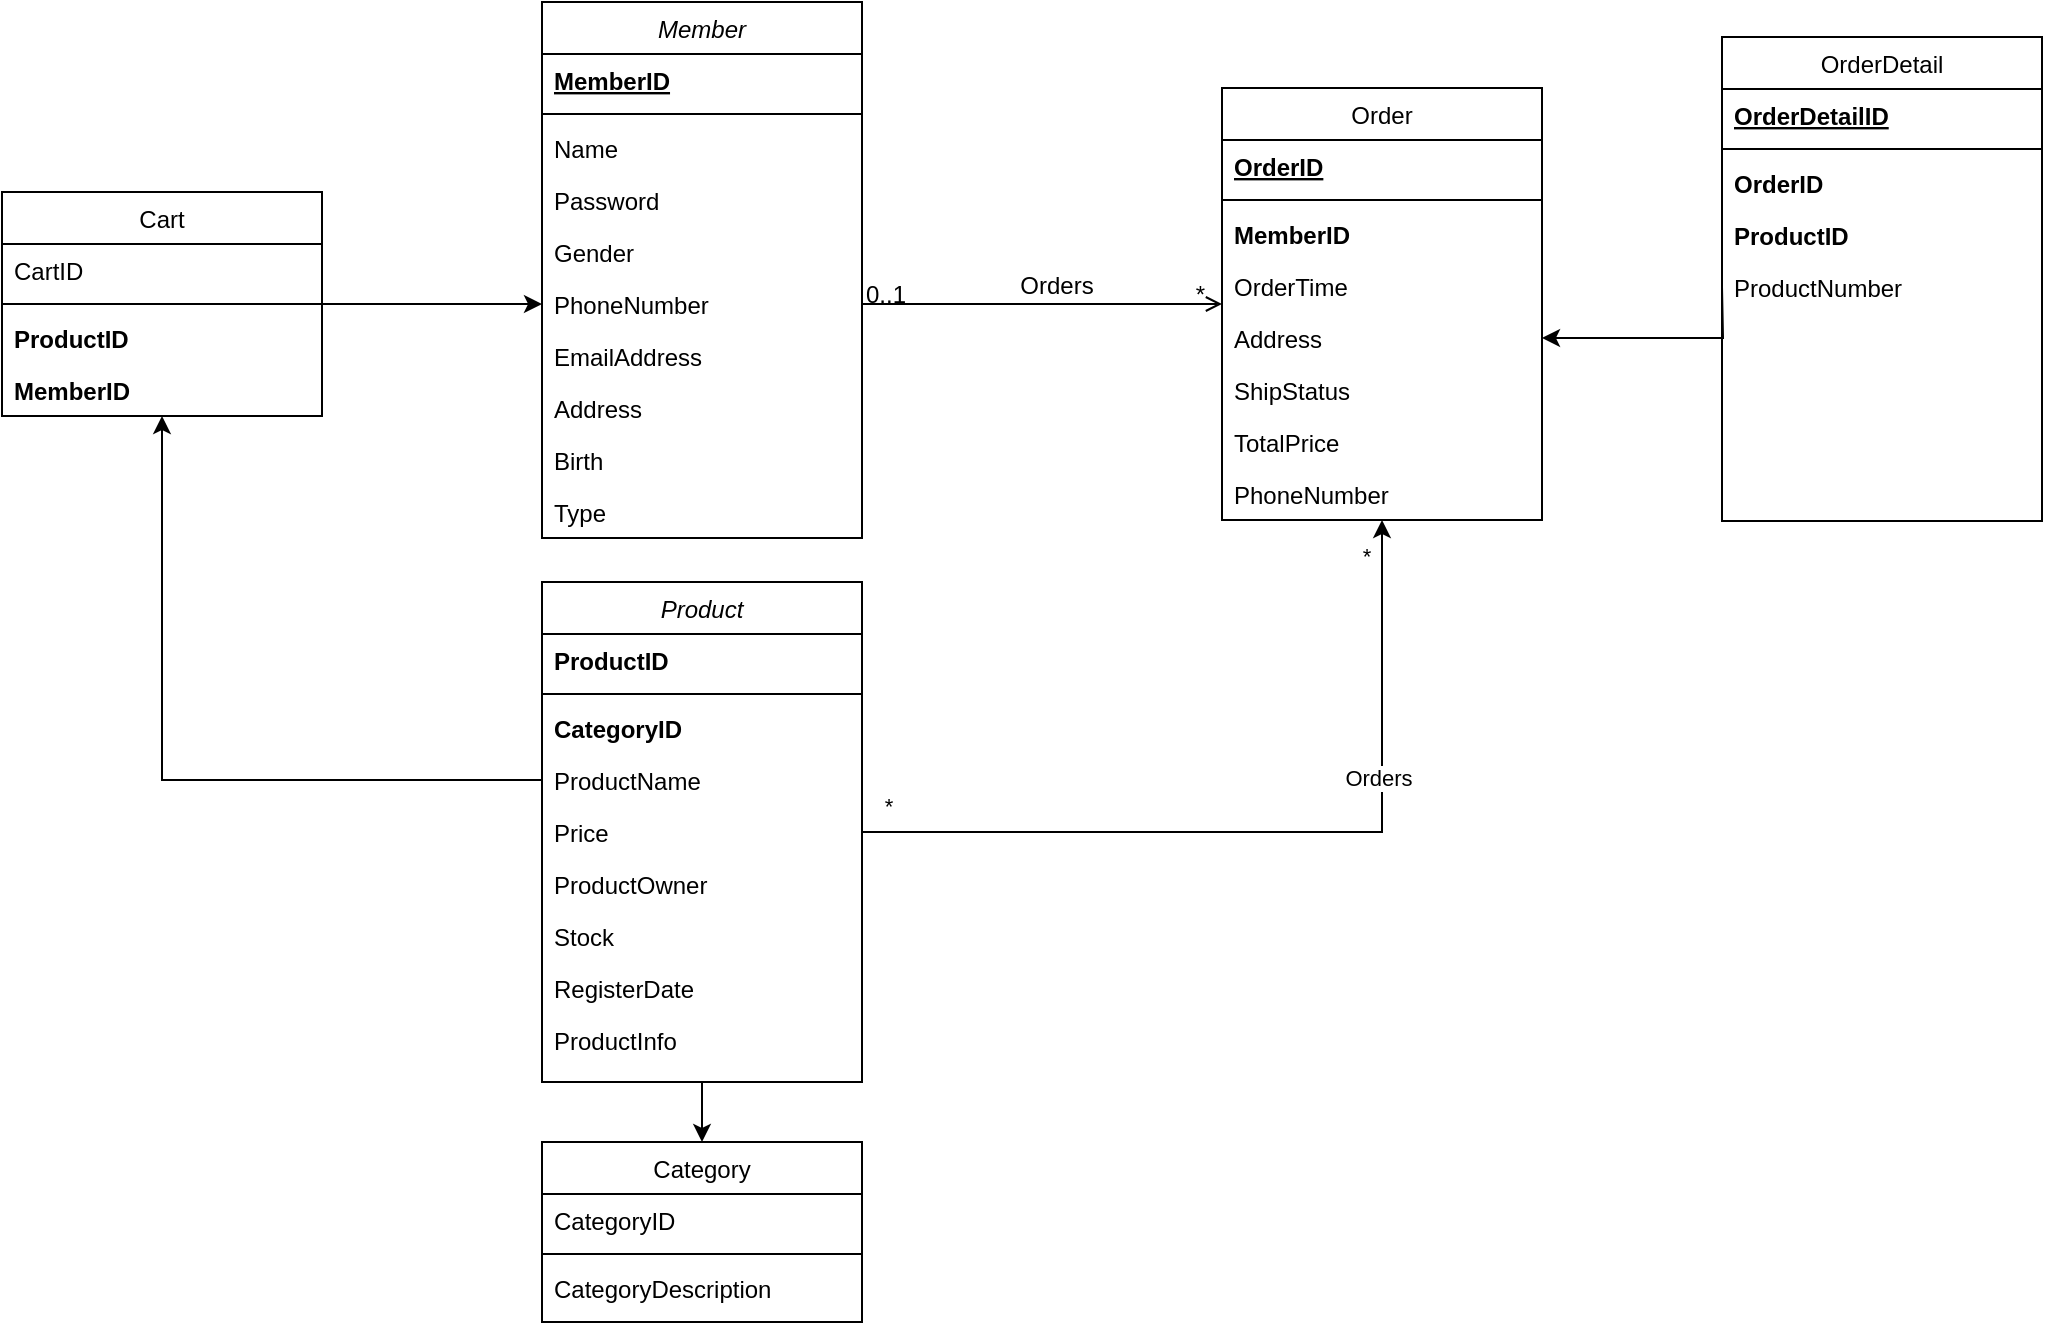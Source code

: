 <mxfile version="20.3.0" type="device"><diagram id="C5RBs43oDa-KdzZeNtuy" name="Page-1"><mxGraphModel dx="2591" dy="762" grid="1" gridSize="10" guides="1" tooltips="1" connect="1" arrows="1" fold="1" page="1" pageScale="1" pageWidth="1169" pageHeight="827" math="0" shadow="0"><root><mxCell id="WIyWlLk6GJQsqaUBKTNV-0"/><mxCell id="WIyWlLk6GJQsqaUBKTNV-1" parent="WIyWlLk6GJQsqaUBKTNV-0"/><mxCell id="zkfFHV4jXpPFQw0GAbJ--0" value="Member" style="swimlane;fontStyle=2;align=center;verticalAlign=top;childLayout=stackLayout;horizontal=1;startSize=26;horizontalStack=0;resizeParent=1;resizeLast=0;collapsible=1;marginBottom=0;rounded=0;shadow=0;strokeWidth=1;" parent="WIyWlLk6GJQsqaUBKTNV-1" vertex="1"><mxGeometry x="220" y="120" width="160" height="268" as="geometry"><mxRectangle x="230" y="140" width="160" height="26" as="alternateBounds"/></mxGeometry></mxCell><mxCell id="zkfFHV4jXpPFQw0GAbJ--1" value="MemberID" style="text;align=left;verticalAlign=top;spacingLeft=4;spacingRight=4;overflow=hidden;rotatable=0;points=[[0,0.5],[1,0.5]];portConstraint=eastwest;fontStyle=5" parent="zkfFHV4jXpPFQw0GAbJ--0" vertex="1"><mxGeometry y="26" width="160" height="26" as="geometry"/></mxCell><mxCell id="zkfFHV4jXpPFQw0GAbJ--4" value="" style="line;html=1;strokeWidth=1;align=left;verticalAlign=middle;spacingTop=-1;spacingLeft=3;spacingRight=3;rotatable=0;labelPosition=right;points=[];portConstraint=eastwest;" parent="zkfFHV4jXpPFQw0GAbJ--0" vertex="1"><mxGeometry y="52" width="160" height="8" as="geometry"/></mxCell><mxCell id="w7kllQWutkMZSRgvq9Sj-51" value="Name" style="text;align=left;verticalAlign=top;spacingLeft=4;spacingRight=4;overflow=hidden;rotatable=0;points=[[0,0.5],[1,0.5]];portConstraint=eastwest;" parent="zkfFHV4jXpPFQw0GAbJ--0" vertex="1"><mxGeometry y="60" width="160" height="26" as="geometry"/></mxCell><mxCell id="zkfFHV4jXpPFQw0GAbJ--5" value="Password" style="text;align=left;verticalAlign=top;spacingLeft=4;spacingRight=4;overflow=hidden;rotatable=0;points=[[0,0.5],[1,0.5]];portConstraint=eastwest;" parent="zkfFHV4jXpPFQw0GAbJ--0" vertex="1"><mxGeometry y="86" width="160" height="26" as="geometry"/></mxCell><mxCell id="w7kllQWutkMZSRgvq9Sj-2" value="Gender" style="text;align=left;verticalAlign=top;spacingLeft=4;spacingRight=4;overflow=hidden;rotatable=0;points=[[0,0.5],[1,0.5]];portConstraint=eastwest;rounded=0;shadow=0;html=0;" parent="zkfFHV4jXpPFQw0GAbJ--0" vertex="1"><mxGeometry y="112" width="160" height="26" as="geometry"/></mxCell><mxCell id="w7kllQWutkMZSRgvq9Sj-3" value="PhoneNumber" style="text;align=left;verticalAlign=top;spacingLeft=4;spacingRight=4;overflow=hidden;rotatable=0;points=[[0,0.5],[1,0.5]];portConstraint=eastwest;rounded=0;shadow=0;html=0;" parent="zkfFHV4jXpPFQw0GAbJ--0" vertex="1"><mxGeometry y="138" width="160" height="26" as="geometry"/></mxCell><mxCell id="w7kllQWutkMZSRgvq9Sj-4" value="EmailAddress" style="text;align=left;verticalAlign=top;spacingLeft=4;spacingRight=4;overflow=hidden;rotatable=0;points=[[0,0.5],[1,0.5]];portConstraint=eastwest;rounded=0;shadow=0;html=0;" parent="zkfFHV4jXpPFQw0GAbJ--0" vertex="1"><mxGeometry y="164" width="160" height="26" as="geometry"/></mxCell><mxCell id="w7kllQWutkMZSRgvq9Sj-7" value="Address" style="text;align=left;verticalAlign=top;spacingLeft=4;spacingRight=4;overflow=hidden;rotatable=0;points=[[0,0.5],[1,0.5]];portConstraint=eastwest;rounded=0;shadow=0;html=0;" parent="zkfFHV4jXpPFQw0GAbJ--0" vertex="1"><mxGeometry y="190" width="160" height="26" as="geometry"/></mxCell><mxCell id="w7kllQWutkMZSRgvq9Sj-39" value="Birth" style="text;align=left;verticalAlign=top;spacingLeft=4;spacingRight=4;overflow=hidden;rotatable=0;points=[[0,0.5],[1,0.5]];portConstraint=eastwest;rounded=0;shadow=0;html=0;" parent="zkfFHV4jXpPFQw0GAbJ--0" vertex="1"><mxGeometry y="216" width="160" height="26" as="geometry"/></mxCell><mxCell id="w7kllQWutkMZSRgvq9Sj-37" value="Type" style="text;align=left;verticalAlign=top;spacingLeft=4;spacingRight=4;overflow=hidden;rotatable=0;points=[[0,0.5],[1,0.5]];portConstraint=eastwest;rounded=0;shadow=0;html=0;" parent="zkfFHV4jXpPFQw0GAbJ--0" vertex="1"><mxGeometry y="242" width="160" height="26" as="geometry"/></mxCell><mxCell id="zkfFHV4jXpPFQw0GAbJ--17" value="Order" style="swimlane;fontStyle=0;align=center;verticalAlign=top;childLayout=stackLayout;horizontal=1;startSize=26;horizontalStack=0;resizeParent=1;resizeLast=0;collapsible=1;marginBottom=0;rounded=0;shadow=0;strokeWidth=1;" parent="WIyWlLk6GJQsqaUBKTNV-1" vertex="1"><mxGeometry x="560" y="163" width="160" height="216" as="geometry"><mxRectangle x="550" y="140" width="160" height="26" as="alternateBounds"/></mxGeometry></mxCell><mxCell id="zkfFHV4jXpPFQw0GAbJ--18" value="OrderID" style="text;align=left;verticalAlign=top;spacingLeft=4;spacingRight=4;overflow=hidden;rotatable=0;points=[[0,0.5],[1,0.5]];portConstraint=eastwest;fontStyle=5" parent="zkfFHV4jXpPFQw0GAbJ--17" vertex="1"><mxGeometry y="26" width="160" height="26" as="geometry"/></mxCell><mxCell id="zkfFHV4jXpPFQw0GAbJ--23" value="" style="line;html=1;strokeWidth=1;align=left;verticalAlign=middle;spacingTop=-1;spacingLeft=3;spacingRight=3;rotatable=0;labelPosition=right;points=[];portConstraint=eastwest;" parent="zkfFHV4jXpPFQw0GAbJ--17" vertex="1"><mxGeometry y="52" width="160" height="8" as="geometry"/></mxCell><mxCell id="nLTWlZU1aQY-godkU0BF-28" value="MemberID&#10;" style="text;align=left;verticalAlign=top;spacingLeft=4;spacingRight=4;overflow=hidden;rotatable=0;points=[[0,0.5],[1,0.5]];portConstraint=eastwest;fontStyle=1" vertex="1" parent="zkfFHV4jXpPFQw0GAbJ--17"><mxGeometry y="60" width="160" height="26" as="geometry"/></mxCell><mxCell id="w7kllQWutkMZSRgvq9Sj-9" value="OrderTime" style="text;align=left;verticalAlign=top;spacingLeft=4;spacingRight=4;overflow=hidden;rotatable=0;points=[[0,0.5],[1,0.5]];portConstraint=eastwest;" parent="zkfFHV4jXpPFQw0GAbJ--17" vertex="1"><mxGeometry y="86" width="160" height="26" as="geometry"/></mxCell><mxCell id="w7kllQWutkMZSRgvq9Sj-20" value="Address" style="text;align=left;verticalAlign=top;spacingLeft=4;spacingRight=4;overflow=hidden;rotatable=0;points=[[0,0.5],[1,0.5]];portConstraint=eastwest;" parent="zkfFHV4jXpPFQw0GAbJ--17" vertex="1"><mxGeometry y="112" width="160" height="26" as="geometry"/></mxCell><mxCell id="w7kllQWutkMZSRgvq9Sj-21" value="ShipStatus" style="text;align=left;verticalAlign=top;spacingLeft=4;spacingRight=4;overflow=hidden;rotatable=0;points=[[0,0.5],[1,0.5]];portConstraint=eastwest;" parent="zkfFHV4jXpPFQw0GAbJ--17" vertex="1"><mxGeometry y="138" width="160" height="26" as="geometry"/></mxCell><mxCell id="w7kllQWutkMZSRgvq9Sj-10" value="TotalPrice" style="text;align=left;verticalAlign=top;spacingLeft=4;spacingRight=4;overflow=hidden;rotatable=0;points=[[0,0.5],[1,0.5]];portConstraint=eastwest;" parent="zkfFHV4jXpPFQw0GAbJ--17" vertex="1"><mxGeometry y="164" width="160" height="26" as="geometry"/></mxCell><mxCell id="nLTWlZU1aQY-godkU0BF-16" value="PhoneNumber" style="text;align=left;verticalAlign=top;spacingLeft=4;spacingRight=4;overflow=hidden;rotatable=0;points=[[0,0.5],[1,0.5]];portConstraint=eastwest;" vertex="1" parent="zkfFHV4jXpPFQw0GAbJ--17"><mxGeometry y="190" width="160" height="26" as="geometry"/></mxCell><mxCell id="zkfFHV4jXpPFQw0GAbJ--26" value="" style="endArrow=open;shadow=0;strokeWidth=1;rounded=0;endFill=1;edgeStyle=elbowEdgeStyle;elbow=vertical;" parent="WIyWlLk6GJQsqaUBKTNV-1" source="zkfFHV4jXpPFQw0GAbJ--0" target="zkfFHV4jXpPFQw0GAbJ--17" edge="1"><mxGeometry x="0.5" y="41" relative="1" as="geometry"><mxPoint x="380" y="192" as="sourcePoint"/><mxPoint x="540" y="192" as="targetPoint"/><mxPoint x="-40" y="32" as="offset"/></mxGeometry></mxCell><mxCell id="zkfFHV4jXpPFQw0GAbJ--27" value="0..1" style="resizable=0;align=left;verticalAlign=bottom;labelBackgroundColor=none;fontSize=12;" parent="zkfFHV4jXpPFQw0GAbJ--26" connectable="0" vertex="1"><mxGeometry x="-1" relative="1" as="geometry"><mxPoint y="4" as="offset"/></mxGeometry></mxCell><mxCell id="zkfFHV4jXpPFQw0GAbJ--28" value="*" style="resizable=0;align=right;verticalAlign=bottom;labelBackgroundColor=none;fontSize=12;" parent="zkfFHV4jXpPFQw0GAbJ--26" connectable="0" vertex="1"><mxGeometry x="1" relative="1" as="geometry"><mxPoint x="-7" y="4" as="offset"/></mxGeometry></mxCell><mxCell id="zkfFHV4jXpPFQw0GAbJ--29" value="Orders" style="text;html=1;resizable=0;points=[];;align=center;verticalAlign=middle;labelBackgroundColor=none;rounded=0;shadow=0;strokeWidth=1;fontSize=12;" parent="zkfFHV4jXpPFQw0GAbJ--26" vertex="1" connectable="0"><mxGeometry x="0.5" y="49" relative="1" as="geometry"><mxPoint x="-38" y="40" as="offset"/></mxGeometry></mxCell><mxCell id="nLTWlZU1aQY-godkU0BF-6" style="edgeStyle=orthogonalEdgeStyle;rounded=0;orthogonalLoop=1;jettySize=auto;html=1;exitX=0;exitY=0.5;exitDx=0;exitDy=0;" edge="1" parent="WIyWlLk6GJQsqaUBKTNV-1" source="w7kllQWutkMZSRgvq9Sj-15" target="w7kllQWutkMZSRgvq9Sj-28"><mxGeometry relative="1" as="geometry"><Array as="points"><mxPoint x="30" y="509"/></Array></mxGeometry></mxCell><mxCell id="nLTWlZU1aQY-godkU0BF-31" style="edgeStyle=orthogonalEdgeStyle;rounded=0;orthogonalLoop=1;jettySize=auto;html=1;exitX=0.5;exitY=1;exitDx=0;exitDy=0;entryX=0.5;entryY=0;entryDx=0;entryDy=0;" edge="1" parent="WIyWlLk6GJQsqaUBKTNV-1" source="w7kllQWutkMZSRgvq9Sj-11" target="nLTWlZU1aQY-godkU0BF-8"><mxGeometry relative="1" as="geometry"/></mxCell><mxCell id="w7kllQWutkMZSRgvq9Sj-11" value="Product" style="swimlane;fontStyle=2;align=center;verticalAlign=top;childLayout=stackLayout;horizontal=1;startSize=26;horizontalStack=0;resizeParent=1;resizeLast=0;collapsible=1;marginBottom=0;rounded=0;shadow=0;strokeWidth=1;" parent="WIyWlLk6GJQsqaUBKTNV-1" vertex="1"><mxGeometry x="220" y="410" width="160" height="250" as="geometry"><mxRectangle x="230" y="140" width="160" height="26" as="alternateBounds"/></mxGeometry></mxCell><mxCell id="w7kllQWutkMZSRgvq9Sj-12" value="ProductID" style="text;align=left;verticalAlign=top;spacingLeft=4;spacingRight=4;overflow=hidden;rotatable=0;points=[[0,0.5],[1,0.5]];portConstraint=eastwest;fontStyle=1" parent="w7kllQWutkMZSRgvq9Sj-11" vertex="1"><mxGeometry y="26" width="160" height="26" as="geometry"/></mxCell><mxCell id="w7kllQWutkMZSRgvq9Sj-13" value="" style="line;html=1;strokeWidth=1;align=left;verticalAlign=middle;spacingTop=-1;spacingLeft=3;spacingRight=3;rotatable=0;labelPosition=right;points=[];portConstraint=eastwest;" parent="w7kllQWutkMZSRgvq9Sj-11" vertex="1"><mxGeometry y="52" width="160" height="8" as="geometry"/></mxCell><mxCell id="nLTWlZU1aQY-godkU0BF-7" value="CategoryID" style="text;align=left;verticalAlign=top;spacingLeft=4;spacingRight=4;overflow=hidden;rotatable=0;points=[[0,0.5],[1,0.5]];portConstraint=eastwest;fontStyle=1" vertex="1" parent="w7kllQWutkMZSRgvq9Sj-11"><mxGeometry y="60" width="160" height="26" as="geometry"/></mxCell><mxCell id="w7kllQWutkMZSRgvq9Sj-14" value="ProductName" style="text;align=left;verticalAlign=top;spacingLeft=4;spacingRight=4;overflow=hidden;rotatable=0;points=[[0,0.5],[1,0.5]];portConstraint=eastwest;" parent="w7kllQWutkMZSRgvq9Sj-11" vertex="1"><mxGeometry y="86" width="160" height="26" as="geometry"/></mxCell><mxCell id="w7kllQWutkMZSRgvq9Sj-15" value="Price" style="text;align=left;verticalAlign=top;spacingLeft=4;spacingRight=4;overflow=hidden;rotatable=0;points=[[0,0.5],[1,0.5]];portConstraint=eastwest;rounded=0;shadow=0;html=0;" parent="w7kllQWutkMZSRgvq9Sj-11" vertex="1"><mxGeometry y="112" width="160" height="26" as="geometry"/></mxCell><mxCell id="w7kllQWutkMZSRgvq9Sj-52" value="ProductOwner" style="text;align=left;verticalAlign=top;spacingLeft=4;spacingRight=4;overflow=hidden;rotatable=0;points=[[0,0.5],[1,0.5]];portConstraint=eastwest;rounded=0;shadow=0;html=0;" parent="w7kllQWutkMZSRgvq9Sj-11" vertex="1"><mxGeometry y="138" width="160" height="26" as="geometry"/></mxCell><mxCell id="w7kllQWutkMZSRgvq9Sj-53" value="Stock" style="text;align=left;verticalAlign=top;spacingLeft=4;spacingRight=4;overflow=hidden;rotatable=0;points=[[0,0.5],[1,0.5]];portConstraint=eastwest;rounded=0;shadow=0;html=0;" parent="w7kllQWutkMZSRgvq9Sj-11" vertex="1"><mxGeometry y="164" width="160" height="26" as="geometry"/></mxCell><mxCell id="w7kllQWutkMZSRgvq9Sj-54" value="RegisterDate" style="text;align=left;verticalAlign=top;spacingLeft=4;spacingRight=4;overflow=hidden;rotatable=0;points=[[0,0.5],[1,0.5]];portConstraint=eastwest;rounded=0;shadow=0;html=0;" parent="w7kllQWutkMZSRgvq9Sj-11" vertex="1"><mxGeometry y="190" width="160" height="26" as="geometry"/></mxCell><mxCell id="w7kllQWutkMZSRgvq9Sj-55" value="ProductInfo" style="text;align=left;verticalAlign=top;spacingLeft=4;spacingRight=4;overflow=hidden;rotatable=0;points=[[0,0.5],[1,0.5]];portConstraint=eastwest;rounded=0;shadow=0;html=0;" parent="w7kllQWutkMZSRgvq9Sj-11" vertex="1"><mxGeometry y="216" width="160" height="26" as="geometry"/></mxCell><mxCell id="w7kllQWutkMZSRgvq9Sj-22" style="edgeStyle=orthogonalEdgeStyle;rounded=0;orthogonalLoop=1;jettySize=auto;html=1;exitX=1;exitY=0.5;exitDx=0;exitDy=0;entryX=0.5;entryY=1;entryDx=0;entryDy=0;" parent="WIyWlLk6GJQsqaUBKTNV-1" source="w7kllQWutkMZSRgvq9Sj-15" target="zkfFHV4jXpPFQw0GAbJ--17" edge="1"><mxGeometry relative="1" as="geometry"><mxPoint x="640" y="450" as="targetPoint"/></mxGeometry></mxCell><mxCell id="w7kllQWutkMZSRgvq9Sj-23" value="Orders" style="edgeLabel;html=1;align=center;verticalAlign=middle;resizable=0;points=[];" parent="w7kllQWutkMZSRgvq9Sj-22" vertex="1" connectable="0"><mxGeometry x="0.38" y="2" relative="1" as="geometry"><mxPoint as="offset"/></mxGeometry></mxCell><mxCell id="w7kllQWutkMZSRgvq9Sj-26" value="*" style="edgeLabel;html=1;align=center;verticalAlign=middle;resizable=0;points=[];" parent="w7kllQWutkMZSRgvq9Sj-22" vertex="1" connectable="0"><mxGeometry x="0.915" y="-1" relative="1" as="geometry"><mxPoint x="-9" as="offset"/></mxGeometry></mxCell><mxCell id="w7kllQWutkMZSRgvq9Sj-27" value="*" style="edgeLabel;html=1;align=center;verticalAlign=middle;resizable=0;points=[];" parent="w7kllQWutkMZSRgvq9Sj-22" vertex="1" connectable="0"><mxGeometry x="-0.899" y="-1" relative="1" as="geometry"><mxPoint x="-8" y="-14" as="offset"/></mxGeometry></mxCell><mxCell id="nLTWlZU1aQY-godkU0BF-1" value="" style="edgeStyle=orthogonalEdgeStyle;rounded=0;orthogonalLoop=1;jettySize=auto;html=1;" edge="1" parent="WIyWlLk6GJQsqaUBKTNV-1" source="w7kllQWutkMZSRgvq9Sj-28" target="w7kllQWutkMZSRgvq9Sj-3"><mxGeometry relative="1" as="geometry"/></mxCell><mxCell id="w7kllQWutkMZSRgvq9Sj-28" value="Cart" style="swimlane;fontStyle=0;align=center;verticalAlign=top;childLayout=stackLayout;horizontal=1;startSize=26;horizontalStack=0;resizeParent=1;resizeLast=0;collapsible=1;marginBottom=0;rounded=0;shadow=0;strokeWidth=1;" parent="WIyWlLk6GJQsqaUBKTNV-1" vertex="1"><mxGeometry x="-50" y="215" width="160" height="112" as="geometry"><mxRectangle x="550" y="140" width="160" height="26" as="alternateBounds"/></mxGeometry></mxCell><mxCell id="w7kllQWutkMZSRgvq9Sj-29" value="CartID" style="text;align=left;verticalAlign=top;spacingLeft=4;spacingRight=4;overflow=hidden;rotatable=0;points=[[0,0.5],[1,0.5]];portConstraint=eastwest;" parent="w7kllQWutkMZSRgvq9Sj-28" vertex="1"><mxGeometry y="26" width="160" height="26" as="geometry"/></mxCell><mxCell id="w7kllQWutkMZSRgvq9Sj-30" value="" style="line;html=1;strokeWidth=1;align=left;verticalAlign=middle;spacingTop=-1;spacingLeft=3;spacingRight=3;rotatable=0;labelPosition=right;points=[];portConstraint=eastwest;" parent="w7kllQWutkMZSRgvq9Sj-28" vertex="1"><mxGeometry y="52" width="160" height="8" as="geometry"/></mxCell><mxCell id="w7kllQWutkMZSRgvq9Sj-31" value="ProductID" style="text;align=left;verticalAlign=top;spacingLeft=4;spacingRight=4;overflow=hidden;rotatable=0;points=[[0,0.5],[1,0.5]];portConstraint=eastwest;fontStyle=1" parent="w7kllQWutkMZSRgvq9Sj-28" vertex="1"><mxGeometry y="60" width="160" height="26" as="geometry"/></mxCell><mxCell id="w7kllQWutkMZSRgvq9Sj-32" value="MemberID" style="text;align=left;verticalAlign=top;spacingLeft=4;spacingRight=4;overflow=hidden;rotatable=0;points=[[0,0.5],[1,0.5]];portConstraint=eastwest;fontStyle=1" parent="w7kllQWutkMZSRgvq9Sj-28" vertex="1"><mxGeometry y="86" width="160" height="26" as="geometry"/></mxCell><mxCell id="nLTWlZU1aQY-godkU0BF-8" value="Category" style="swimlane;fontStyle=0;align=center;verticalAlign=top;childLayout=stackLayout;horizontal=1;startSize=26;horizontalStack=0;resizeParent=1;resizeLast=0;collapsible=1;marginBottom=0;rounded=0;shadow=0;strokeWidth=1;" vertex="1" parent="WIyWlLk6GJQsqaUBKTNV-1"><mxGeometry x="220" y="690" width="160" height="90" as="geometry"><mxRectangle x="550" y="140" width="160" height="26" as="alternateBounds"/></mxGeometry></mxCell><mxCell id="nLTWlZU1aQY-godkU0BF-9" value="CategoryID" style="text;align=left;verticalAlign=top;spacingLeft=4;spacingRight=4;overflow=hidden;rotatable=0;points=[[0,0.5],[1,0.5]];portConstraint=eastwest;" vertex="1" parent="nLTWlZU1aQY-godkU0BF-8"><mxGeometry y="26" width="160" height="26" as="geometry"/></mxCell><mxCell id="nLTWlZU1aQY-godkU0BF-10" value="" style="line;html=1;strokeWidth=1;align=left;verticalAlign=middle;spacingTop=-1;spacingLeft=3;spacingRight=3;rotatable=0;labelPosition=right;points=[];portConstraint=eastwest;" vertex="1" parent="nLTWlZU1aQY-godkU0BF-8"><mxGeometry y="52" width="160" height="8" as="geometry"/></mxCell><mxCell id="nLTWlZU1aQY-godkU0BF-12" value="CategoryDescription" style="text;align=left;verticalAlign=top;spacingLeft=4;spacingRight=4;overflow=hidden;rotatable=0;points=[[0,0.5],[1,0.5]];portConstraint=eastwest;" vertex="1" parent="nLTWlZU1aQY-godkU0BF-8"><mxGeometry y="60" width="160" height="30" as="geometry"/></mxCell><mxCell id="nLTWlZU1aQY-godkU0BF-17" value="OrderDetail" style="swimlane;fontStyle=0;align=center;verticalAlign=top;childLayout=stackLayout;horizontal=1;startSize=26;horizontalStack=0;resizeParent=1;resizeLast=0;collapsible=1;marginBottom=0;rounded=0;shadow=0;strokeWidth=1;" vertex="1" parent="WIyWlLk6GJQsqaUBKTNV-1"><mxGeometry x="810" y="137.5" width="160" height="242" as="geometry"><mxRectangle x="550" y="140" width="160" height="26" as="alternateBounds"/></mxGeometry></mxCell><mxCell id="nLTWlZU1aQY-godkU0BF-18" value="OrderDetailID" style="text;align=left;verticalAlign=top;spacingLeft=4;spacingRight=4;overflow=hidden;rotatable=0;points=[[0,0.5],[1,0.5]];portConstraint=eastwest;fontStyle=5" vertex="1" parent="nLTWlZU1aQY-godkU0BF-17"><mxGeometry y="26" width="160" height="26" as="geometry"/></mxCell><mxCell id="nLTWlZU1aQY-godkU0BF-19" value="" style="line;html=1;strokeWidth=1;align=left;verticalAlign=middle;spacingTop=-1;spacingLeft=3;spacingRight=3;rotatable=0;labelPosition=right;points=[];portConstraint=eastwest;" vertex="1" parent="nLTWlZU1aQY-godkU0BF-17"><mxGeometry y="52" width="160" height="8" as="geometry"/></mxCell><mxCell id="nLTWlZU1aQY-godkU0BF-20" value="OrderID" style="text;align=left;verticalAlign=top;spacingLeft=4;spacingRight=4;overflow=hidden;rotatable=0;points=[[0,0.5],[1,0.5]];portConstraint=eastwest;fontStyle=1" vertex="1" parent="nLTWlZU1aQY-godkU0BF-17"><mxGeometry y="60" width="160" height="26" as="geometry"/></mxCell><mxCell id="nLTWlZU1aQY-godkU0BF-32" value="ProductID" style="text;align=left;verticalAlign=top;spacingLeft=4;spacingRight=4;overflow=hidden;rotatable=0;points=[[0,0.5],[1,0.5]];portConstraint=eastwest;fontStyle=1" vertex="1" parent="nLTWlZU1aQY-godkU0BF-17"><mxGeometry y="86" width="160" height="26" as="geometry"/></mxCell><mxCell id="nLTWlZU1aQY-godkU0BF-33" value="ProductNumber" style="text;align=left;verticalAlign=top;spacingLeft=4;spacingRight=4;overflow=hidden;rotatable=0;points=[[0,0.5],[1,0.5]];portConstraint=eastwest;fontStyle=0" vertex="1" parent="nLTWlZU1aQY-godkU0BF-17"><mxGeometry y="112" width="160" height="26" as="geometry"/></mxCell><mxCell id="nLTWlZU1aQY-godkU0BF-27" style="edgeStyle=orthogonalEdgeStyle;rounded=0;orthogonalLoop=1;jettySize=auto;html=1;exitX=0;exitY=0.5;exitDx=0;exitDy=0;entryX=1;entryY=0.5;entryDx=0;entryDy=0;" edge="1" parent="WIyWlLk6GJQsqaUBKTNV-1" target="w7kllQWutkMZSRgvq9Sj-20"><mxGeometry relative="1" as="geometry"><mxPoint x="810" y="262.5" as="sourcePoint"/><mxPoint x="730" y="290" as="targetPoint"/></mxGeometry></mxCell></root></mxGraphModel></diagram></mxfile>